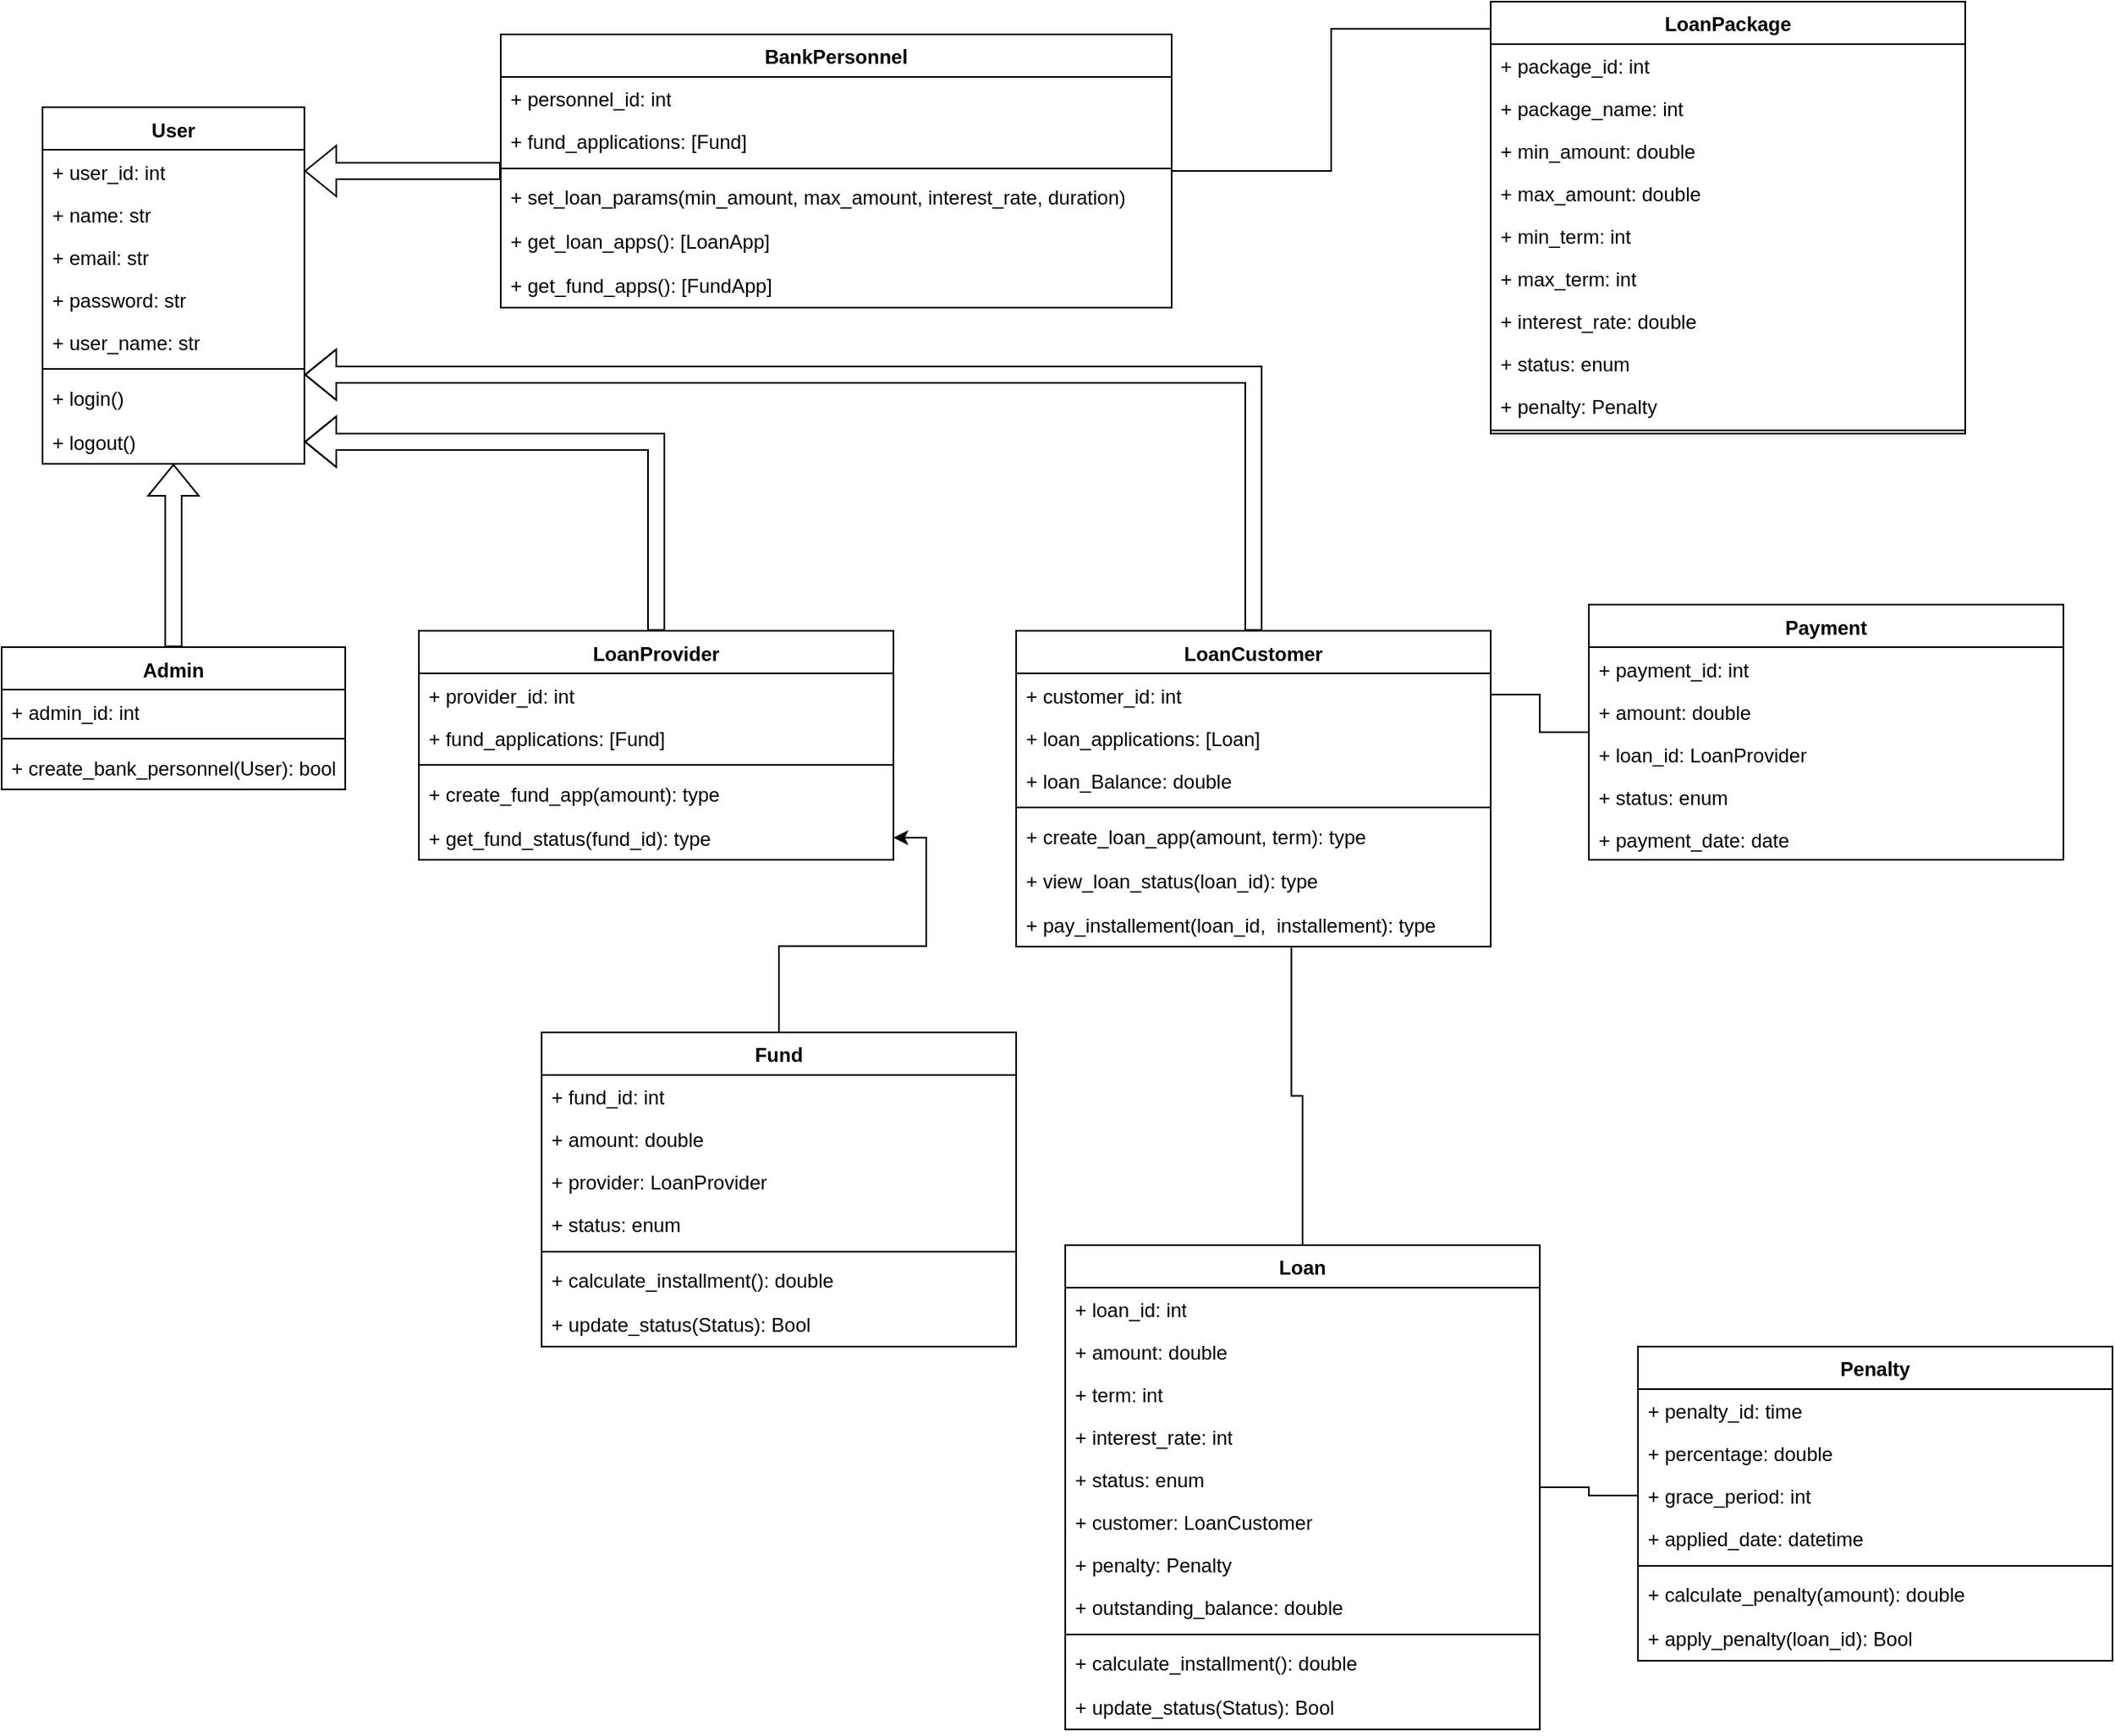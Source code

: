 <mxfile version="24.7.17">
  <diagram name="Page-1" id="BqweLF70NBLmLd73gdRz">
    <mxGraphModel dx="1481" dy="879" grid="1" gridSize="10" guides="1" tooltips="1" connect="1" arrows="1" fold="1" page="1" pageScale="1" pageWidth="850" pageHeight="1100" math="0" shadow="0">
      <root>
        <mxCell id="0" />
        <mxCell id="1" parent="0" />
        <mxCell id="TJfOzhWzyJGFN7yIEwpb-13" value="User" style="swimlane;fontStyle=1;align=center;verticalAlign=top;childLayout=stackLayout;horizontal=1;startSize=26;horizontalStack=0;resizeParent=1;resizeParentMax=0;resizeLast=0;collapsible=1;marginBottom=0;whiteSpace=wrap;html=1;" vertex="1" parent="1">
          <mxGeometry x="55" y="74.5" width="160" height="218" as="geometry" />
        </mxCell>
        <mxCell id="TJfOzhWzyJGFN7yIEwpb-14" value="+ user_id: int" style="text;strokeColor=none;fillColor=none;align=left;verticalAlign=top;spacingLeft=4;spacingRight=4;overflow=hidden;rotatable=0;points=[[0,0.5],[1,0.5]];portConstraint=eastwest;whiteSpace=wrap;html=1;" vertex="1" parent="TJfOzhWzyJGFN7yIEwpb-13">
          <mxGeometry y="26" width="160" height="26" as="geometry" />
        </mxCell>
        <mxCell id="TJfOzhWzyJGFN7yIEwpb-15" value="+ name: str" style="text;strokeColor=none;fillColor=none;align=left;verticalAlign=top;spacingLeft=4;spacingRight=4;overflow=hidden;rotatable=0;points=[[0,0.5],[1,0.5]];portConstraint=eastwest;whiteSpace=wrap;html=1;" vertex="1" parent="TJfOzhWzyJGFN7yIEwpb-13">
          <mxGeometry y="52" width="160" height="26" as="geometry" />
        </mxCell>
        <mxCell id="TJfOzhWzyJGFN7yIEwpb-16" value="+ email: str" style="text;strokeColor=none;fillColor=none;align=left;verticalAlign=top;spacingLeft=4;spacingRight=4;overflow=hidden;rotatable=0;points=[[0,0.5],[1,0.5]];portConstraint=eastwest;whiteSpace=wrap;html=1;" vertex="1" parent="TJfOzhWzyJGFN7yIEwpb-13">
          <mxGeometry y="78" width="160" height="26" as="geometry" />
        </mxCell>
        <mxCell id="TJfOzhWzyJGFN7yIEwpb-17" value="+ password: str" style="text;strokeColor=none;fillColor=none;align=left;verticalAlign=top;spacingLeft=4;spacingRight=4;overflow=hidden;rotatable=0;points=[[0,0.5],[1,0.5]];portConstraint=eastwest;whiteSpace=wrap;html=1;" vertex="1" parent="TJfOzhWzyJGFN7yIEwpb-13">
          <mxGeometry y="104" width="160" height="26" as="geometry" />
        </mxCell>
        <mxCell id="TJfOzhWzyJGFN7yIEwpb-18" value="+ user_name: str" style="text;strokeColor=none;fillColor=none;align=left;verticalAlign=top;spacingLeft=4;spacingRight=4;overflow=hidden;rotatable=0;points=[[0,0.5],[1,0.5]];portConstraint=eastwest;whiteSpace=wrap;html=1;" vertex="1" parent="TJfOzhWzyJGFN7yIEwpb-13">
          <mxGeometry y="130" width="160" height="26" as="geometry" />
        </mxCell>
        <mxCell id="TJfOzhWzyJGFN7yIEwpb-19" value="" style="line;strokeWidth=1;fillColor=none;align=left;verticalAlign=middle;spacingTop=-1;spacingLeft=3;spacingRight=3;rotatable=0;labelPosition=right;points=[];portConstraint=eastwest;strokeColor=inherit;" vertex="1" parent="TJfOzhWzyJGFN7yIEwpb-13">
          <mxGeometry y="156" width="160" height="8" as="geometry" />
        </mxCell>
        <mxCell id="TJfOzhWzyJGFN7yIEwpb-20" value="+ login()&amp;nbsp;" style="text;strokeColor=none;fillColor=none;align=left;verticalAlign=top;spacingLeft=4;spacingRight=4;overflow=hidden;rotatable=0;points=[[0,0.5],[1,0.5]];portConstraint=eastwest;whiteSpace=wrap;html=1;" vertex="1" parent="TJfOzhWzyJGFN7yIEwpb-13">
          <mxGeometry y="164" width="160" height="27" as="geometry" />
        </mxCell>
        <mxCell id="TJfOzhWzyJGFN7yIEwpb-21" value="+ logout()&amp;nbsp;" style="text;strokeColor=none;fillColor=none;align=left;verticalAlign=top;spacingLeft=4;spacingRight=4;overflow=hidden;rotatable=0;points=[[0,0.5],[1,0.5]];portConstraint=eastwest;whiteSpace=wrap;html=1;" vertex="1" parent="TJfOzhWzyJGFN7yIEwpb-13">
          <mxGeometry y="191" width="160" height="27" as="geometry" />
        </mxCell>
        <mxCell id="TJfOzhWzyJGFN7yIEwpb-128" style="edgeStyle=orthogonalEdgeStyle;rounded=0;orthogonalLoop=1;jettySize=auto;html=1;exitX=0.5;exitY=0;exitDx=0;exitDy=0;entryX=1;entryY=0.75;entryDx=0;entryDy=0;shape=flexArrow;" edge="1" parent="1" source="TJfOzhWzyJGFN7yIEwpb-23" target="TJfOzhWzyJGFN7yIEwpb-13">
          <mxGeometry relative="1" as="geometry" />
        </mxCell>
        <mxCell id="TJfOzhWzyJGFN7yIEwpb-23" value="LoanCustomer" style="swimlane;fontStyle=1;align=center;verticalAlign=top;childLayout=stackLayout;horizontal=1;startSize=26;horizontalStack=0;resizeParent=1;resizeParentMax=0;resizeLast=0;collapsible=1;marginBottom=0;whiteSpace=wrap;html=1;" vertex="1" parent="1">
          <mxGeometry x="650" y="394.5" width="290" height="193" as="geometry" />
        </mxCell>
        <mxCell id="TJfOzhWzyJGFN7yIEwpb-24" value="+ customer_id: int" style="text;strokeColor=none;fillColor=none;align=left;verticalAlign=top;spacingLeft=4;spacingRight=4;overflow=hidden;rotatable=0;points=[[0,0.5],[1,0.5]];portConstraint=eastwest;whiteSpace=wrap;html=1;" vertex="1" parent="TJfOzhWzyJGFN7yIEwpb-23">
          <mxGeometry y="26" width="290" height="26" as="geometry" />
        </mxCell>
        <mxCell id="TJfOzhWzyJGFN7yIEwpb-25" value="+ loan_applications: [Loan]" style="text;strokeColor=none;fillColor=none;align=left;verticalAlign=top;spacingLeft=4;spacingRight=4;overflow=hidden;rotatable=0;points=[[0,0.5],[1,0.5]];portConstraint=eastwest;whiteSpace=wrap;html=1;" vertex="1" parent="TJfOzhWzyJGFN7yIEwpb-23">
          <mxGeometry y="52" width="290" height="26" as="geometry" />
        </mxCell>
        <mxCell id="TJfOzhWzyJGFN7yIEwpb-123" value="+ loan_Balance: double" style="text;strokeColor=none;fillColor=none;align=left;verticalAlign=top;spacingLeft=4;spacingRight=4;overflow=hidden;rotatable=0;points=[[0,0.5],[1,0.5]];portConstraint=eastwest;whiteSpace=wrap;html=1;" vertex="1" parent="TJfOzhWzyJGFN7yIEwpb-23">
          <mxGeometry y="78" width="290" height="26" as="geometry" />
        </mxCell>
        <mxCell id="TJfOzhWzyJGFN7yIEwpb-29" value="" style="line;strokeWidth=1;fillColor=none;align=left;verticalAlign=middle;spacingTop=-1;spacingLeft=3;spacingRight=3;rotatable=0;labelPosition=right;points=[];portConstraint=eastwest;strokeColor=inherit;" vertex="1" parent="TJfOzhWzyJGFN7yIEwpb-23">
          <mxGeometry y="104" width="290" height="8" as="geometry" />
        </mxCell>
        <mxCell id="TJfOzhWzyJGFN7yIEwpb-30" value="+ create_loan_app(amount, term): type" style="text;strokeColor=none;fillColor=none;align=left;verticalAlign=top;spacingLeft=4;spacingRight=4;overflow=hidden;rotatable=0;points=[[0,0.5],[1,0.5]];portConstraint=eastwest;whiteSpace=wrap;html=1;" vertex="1" parent="TJfOzhWzyJGFN7yIEwpb-23">
          <mxGeometry y="112" width="290" height="27" as="geometry" />
        </mxCell>
        <mxCell id="TJfOzhWzyJGFN7yIEwpb-31" value="+ view_loan_status(loan_id): type" style="text;strokeColor=none;fillColor=none;align=left;verticalAlign=top;spacingLeft=4;spacingRight=4;overflow=hidden;rotatable=0;points=[[0,0.5],[1,0.5]];portConstraint=eastwest;whiteSpace=wrap;html=1;" vertex="1" parent="TJfOzhWzyJGFN7yIEwpb-23">
          <mxGeometry y="139" width="290" height="27" as="geometry" />
        </mxCell>
        <mxCell id="TJfOzhWzyJGFN7yIEwpb-32" value="+ pay_installement(loan_id,&amp;nbsp; installement): type" style="text;strokeColor=none;fillColor=none;align=left;verticalAlign=top;spacingLeft=4;spacingRight=4;overflow=hidden;rotatable=0;points=[[0,0.5],[1,0.5]];portConstraint=eastwest;whiteSpace=wrap;html=1;" vertex="1" parent="TJfOzhWzyJGFN7yIEwpb-23">
          <mxGeometry y="166" width="290" height="27" as="geometry" />
        </mxCell>
        <mxCell id="TJfOzhWzyJGFN7yIEwpb-125" style="edgeStyle=orthogonalEdgeStyle;rounded=0;orthogonalLoop=1;jettySize=auto;html=1;exitX=0.5;exitY=0;exitDx=0;exitDy=0;shape=flexArrow;" edge="1" parent="1" source="TJfOzhWzyJGFN7yIEwpb-33" target="TJfOzhWzyJGFN7yIEwpb-21">
          <mxGeometry relative="1" as="geometry" />
        </mxCell>
        <mxCell id="TJfOzhWzyJGFN7yIEwpb-33" value="LoanProvider" style="swimlane;fontStyle=1;align=center;verticalAlign=top;childLayout=stackLayout;horizontal=1;startSize=26;horizontalStack=0;resizeParent=1;resizeParentMax=0;resizeLast=0;collapsible=1;marginBottom=0;whiteSpace=wrap;html=1;" vertex="1" parent="1">
          <mxGeometry x="285" y="394.5" width="290" height="140" as="geometry" />
        </mxCell>
        <mxCell id="TJfOzhWzyJGFN7yIEwpb-34" value="+ provider_id: int" style="text;strokeColor=none;fillColor=none;align=left;verticalAlign=top;spacingLeft=4;spacingRight=4;overflow=hidden;rotatable=0;points=[[0,0.5],[1,0.5]];portConstraint=eastwest;whiteSpace=wrap;html=1;" vertex="1" parent="TJfOzhWzyJGFN7yIEwpb-33">
          <mxGeometry y="26" width="290" height="26" as="geometry" />
        </mxCell>
        <mxCell id="TJfOzhWzyJGFN7yIEwpb-35" value="+ fund_applications: [Fund]" style="text;strokeColor=none;fillColor=none;align=left;verticalAlign=top;spacingLeft=4;spacingRight=4;overflow=hidden;rotatable=0;points=[[0,0.5],[1,0.5]];portConstraint=eastwest;whiteSpace=wrap;html=1;" vertex="1" parent="TJfOzhWzyJGFN7yIEwpb-33">
          <mxGeometry y="52" width="290" height="26" as="geometry" />
        </mxCell>
        <mxCell id="TJfOzhWzyJGFN7yIEwpb-39" value="" style="line;strokeWidth=1;fillColor=none;align=left;verticalAlign=middle;spacingTop=-1;spacingLeft=3;spacingRight=3;rotatable=0;labelPosition=right;points=[];portConstraint=eastwest;strokeColor=inherit;" vertex="1" parent="TJfOzhWzyJGFN7yIEwpb-33">
          <mxGeometry y="78" width="290" height="8" as="geometry" />
        </mxCell>
        <mxCell id="TJfOzhWzyJGFN7yIEwpb-40" value="+ create_fund_app(amount): type" style="text;strokeColor=none;fillColor=none;align=left;verticalAlign=top;spacingLeft=4;spacingRight=4;overflow=hidden;rotatable=0;points=[[0,0.5],[1,0.5]];portConstraint=eastwest;whiteSpace=wrap;html=1;" vertex="1" parent="TJfOzhWzyJGFN7yIEwpb-33">
          <mxGeometry y="86" width="290" height="27" as="geometry" />
        </mxCell>
        <mxCell id="TJfOzhWzyJGFN7yIEwpb-41" value="+ get_fund_status(fund_id): type" style="text;strokeColor=none;fillColor=none;align=left;verticalAlign=top;spacingLeft=4;spacingRight=4;overflow=hidden;rotatable=0;points=[[0,0.5],[1,0.5]];portConstraint=eastwest;whiteSpace=wrap;html=1;" vertex="1" parent="TJfOzhWzyJGFN7yIEwpb-33">
          <mxGeometry y="113" width="290" height="27" as="geometry" />
        </mxCell>
        <mxCell id="TJfOzhWzyJGFN7yIEwpb-126" style="edgeStyle=orthogonalEdgeStyle;rounded=0;orthogonalLoop=1;jettySize=auto;html=1;shape=flexArrow;" edge="1" parent="1" source="TJfOzhWzyJGFN7yIEwpb-43" target="TJfOzhWzyJGFN7yIEwpb-14">
          <mxGeometry relative="1" as="geometry" />
        </mxCell>
        <mxCell id="TJfOzhWzyJGFN7yIEwpb-43" value="BankPersonnel" style="swimlane;fontStyle=1;align=center;verticalAlign=top;childLayout=stackLayout;horizontal=1;startSize=26;horizontalStack=0;resizeParent=1;resizeParentMax=0;resizeLast=0;collapsible=1;marginBottom=0;whiteSpace=wrap;html=1;" vertex="1" parent="1">
          <mxGeometry x="335" y="30" width="410" height="167" as="geometry" />
        </mxCell>
        <mxCell id="TJfOzhWzyJGFN7yIEwpb-44" value="+ personnel_id: int" style="text;strokeColor=none;fillColor=none;align=left;verticalAlign=top;spacingLeft=4;spacingRight=4;overflow=hidden;rotatable=0;points=[[0,0.5],[1,0.5]];portConstraint=eastwest;whiteSpace=wrap;html=1;" vertex="1" parent="TJfOzhWzyJGFN7yIEwpb-43">
          <mxGeometry y="26" width="410" height="26" as="geometry" />
        </mxCell>
        <mxCell id="TJfOzhWzyJGFN7yIEwpb-45" value="+ fund_applications: [Fund]" style="text;strokeColor=none;fillColor=none;align=left;verticalAlign=top;spacingLeft=4;spacingRight=4;overflow=hidden;rotatable=0;points=[[0,0.5],[1,0.5]];portConstraint=eastwest;whiteSpace=wrap;html=1;" vertex="1" parent="TJfOzhWzyJGFN7yIEwpb-43">
          <mxGeometry y="52" width="410" height="26" as="geometry" />
        </mxCell>
        <mxCell id="TJfOzhWzyJGFN7yIEwpb-46" value="" style="line;strokeWidth=1;fillColor=none;align=left;verticalAlign=middle;spacingTop=-1;spacingLeft=3;spacingRight=3;rotatable=0;labelPosition=right;points=[];portConstraint=eastwest;strokeColor=inherit;" vertex="1" parent="TJfOzhWzyJGFN7yIEwpb-43">
          <mxGeometry y="78" width="410" height="8" as="geometry" />
        </mxCell>
        <mxCell id="TJfOzhWzyJGFN7yIEwpb-47" value="+ set_loan_params(min_amount, max_amount, interest_rate, duration)" style="text;strokeColor=none;fillColor=none;align=left;verticalAlign=top;spacingLeft=4;spacingRight=4;overflow=hidden;rotatable=0;points=[[0,0.5],[1,0.5]];portConstraint=eastwest;whiteSpace=wrap;html=1;" vertex="1" parent="TJfOzhWzyJGFN7yIEwpb-43">
          <mxGeometry y="86" width="410" height="27" as="geometry" />
        </mxCell>
        <mxCell id="TJfOzhWzyJGFN7yIEwpb-48" value="+ get_loan_apps(): [LoanApp]" style="text;strokeColor=none;fillColor=none;align=left;verticalAlign=top;spacingLeft=4;spacingRight=4;overflow=hidden;rotatable=0;points=[[0,0.5],[1,0.5]];portConstraint=eastwest;whiteSpace=wrap;html=1;" vertex="1" parent="TJfOzhWzyJGFN7yIEwpb-43">
          <mxGeometry y="113" width="410" height="27" as="geometry" />
        </mxCell>
        <mxCell id="TJfOzhWzyJGFN7yIEwpb-49" value="+ get_fund_apps(): [FundApp]" style="text;strokeColor=none;fillColor=none;align=left;verticalAlign=top;spacingLeft=4;spacingRight=4;overflow=hidden;rotatable=0;points=[[0,0.5],[1,0.5]];portConstraint=eastwest;whiteSpace=wrap;html=1;" vertex="1" parent="TJfOzhWzyJGFN7yIEwpb-43">
          <mxGeometry y="140" width="410" height="27" as="geometry" />
        </mxCell>
        <mxCell id="TJfOzhWzyJGFN7yIEwpb-124" style="edgeStyle=orthogonalEdgeStyle;rounded=0;orthogonalLoop=1;jettySize=auto;html=1;exitX=0.5;exitY=0;exitDx=0;exitDy=0;entryX=0.5;entryY=1;entryDx=0;entryDy=0;shape=flexArrow;" edge="1" parent="1" source="TJfOzhWzyJGFN7yIEwpb-50" target="TJfOzhWzyJGFN7yIEwpb-13">
          <mxGeometry relative="1" as="geometry" />
        </mxCell>
        <mxCell id="TJfOzhWzyJGFN7yIEwpb-50" value="Admin" style="swimlane;fontStyle=1;align=center;verticalAlign=top;childLayout=stackLayout;horizontal=1;startSize=26;horizontalStack=0;resizeParent=1;resizeParentMax=0;resizeLast=0;collapsible=1;marginBottom=0;whiteSpace=wrap;html=1;" vertex="1" parent="1">
          <mxGeometry x="30" y="404.5" width="210" height="87" as="geometry" />
        </mxCell>
        <mxCell id="TJfOzhWzyJGFN7yIEwpb-51" value="+ admin_id: int" style="text;strokeColor=none;fillColor=none;align=left;verticalAlign=top;spacingLeft=4;spacingRight=4;overflow=hidden;rotatable=0;points=[[0,0.5],[1,0.5]];portConstraint=eastwest;whiteSpace=wrap;html=1;" vertex="1" parent="TJfOzhWzyJGFN7yIEwpb-50">
          <mxGeometry y="26" width="210" height="26" as="geometry" />
        </mxCell>
        <mxCell id="TJfOzhWzyJGFN7yIEwpb-56" value="" style="line;strokeWidth=1;fillColor=none;align=left;verticalAlign=middle;spacingTop=-1;spacingLeft=3;spacingRight=3;rotatable=0;labelPosition=right;points=[];portConstraint=eastwest;strokeColor=inherit;" vertex="1" parent="TJfOzhWzyJGFN7yIEwpb-50">
          <mxGeometry y="52" width="210" height="8" as="geometry" />
        </mxCell>
        <mxCell id="TJfOzhWzyJGFN7yIEwpb-57" value="+ create_bank_personnel(User): bool" style="text;strokeColor=none;fillColor=none;align=left;verticalAlign=top;spacingLeft=4;spacingRight=4;overflow=hidden;rotatable=0;points=[[0,0.5],[1,0.5]];portConstraint=eastwest;whiteSpace=wrap;html=1;" vertex="1" parent="TJfOzhWzyJGFN7yIEwpb-50">
          <mxGeometry y="60" width="210" height="27" as="geometry" />
        </mxCell>
        <mxCell id="TJfOzhWzyJGFN7yIEwpb-58" value="Loan" style="swimlane;fontStyle=1;align=center;verticalAlign=top;childLayout=stackLayout;horizontal=1;startSize=26;horizontalStack=0;resizeParent=1;resizeParentMax=0;resizeLast=0;collapsible=1;marginBottom=0;whiteSpace=wrap;html=1;" vertex="1" parent="1">
          <mxGeometry x="680" y="770" width="290" height="296" as="geometry" />
        </mxCell>
        <mxCell id="TJfOzhWzyJGFN7yIEwpb-59" value="+ loan_id: int" style="text;strokeColor=none;fillColor=none;align=left;verticalAlign=top;spacingLeft=4;spacingRight=4;overflow=hidden;rotatable=0;points=[[0,0.5],[1,0.5]];portConstraint=eastwest;whiteSpace=wrap;html=1;" vertex="1" parent="TJfOzhWzyJGFN7yIEwpb-58">
          <mxGeometry y="26" width="290" height="26" as="geometry" />
        </mxCell>
        <mxCell id="TJfOzhWzyJGFN7yIEwpb-60" value="+ amount: double" style="text;strokeColor=none;fillColor=none;align=left;verticalAlign=top;spacingLeft=4;spacingRight=4;overflow=hidden;rotatable=0;points=[[0,0.5],[1,0.5]];portConstraint=eastwest;whiteSpace=wrap;html=1;" vertex="1" parent="TJfOzhWzyJGFN7yIEwpb-58">
          <mxGeometry y="52" width="290" height="26" as="geometry" />
        </mxCell>
        <mxCell id="TJfOzhWzyJGFN7yIEwpb-61" value="+ term: int" style="text;strokeColor=none;fillColor=none;align=left;verticalAlign=top;spacingLeft=4;spacingRight=4;overflow=hidden;rotatable=0;points=[[0,0.5],[1,0.5]];portConstraint=eastwest;whiteSpace=wrap;html=1;" vertex="1" parent="TJfOzhWzyJGFN7yIEwpb-58">
          <mxGeometry y="78" width="290" height="26" as="geometry" />
        </mxCell>
        <mxCell id="TJfOzhWzyJGFN7yIEwpb-62" value="+ interest_rate: int" style="text;strokeColor=none;fillColor=none;align=left;verticalAlign=top;spacingLeft=4;spacingRight=4;overflow=hidden;rotatable=0;points=[[0,0.5],[1,0.5]];portConstraint=eastwest;whiteSpace=wrap;html=1;" vertex="1" parent="TJfOzhWzyJGFN7yIEwpb-58">
          <mxGeometry y="104" width="290" height="26" as="geometry" />
        </mxCell>
        <mxCell id="TJfOzhWzyJGFN7yIEwpb-63" value="+ status: enum" style="text;strokeColor=none;fillColor=none;align=left;verticalAlign=top;spacingLeft=4;spacingRight=4;overflow=hidden;rotatable=0;points=[[0,0.5],[1,0.5]];portConstraint=eastwest;whiteSpace=wrap;html=1;" vertex="1" parent="TJfOzhWzyJGFN7yIEwpb-58">
          <mxGeometry y="130" width="290" height="26" as="geometry" />
        </mxCell>
        <mxCell id="TJfOzhWzyJGFN7yIEwpb-76" value="+ customer: LoanCustomer" style="text;strokeColor=none;fillColor=none;align=left;verticalAlign=top;spacingLeft=4;spacingRight=4;overflow=hidden;rotatable=0;points=[[0,0.5],[1,0.5]];portConstraint=eastwest;whiteSpace=wrap;html=1;" vertex="1" parent="TJfOzhWzyJGFN7yIEwpb-58">
          <mxGeometry y="156" width="290" height="26" as="geometry" />
        </mxCell>
        <mxCell id="TJfOzhWzyJGFN7yIEwpb-85" value="+ penalty: Penalty" style="text;strokeColor=none;fillColor=none;align=left;verticalAlign=top;spacingLeft=4;spacingRight=4;overflow=hidden;rotatable=0;points=[[0,0.5],[1,0.5]];portConstraint=eastwest;whiteSpace=wrap;html=1;" vertex="1" parent="TJfOzhWzyJGFN7yIEwpb-58">
          <mxGeometry y="182" width="290" height="26" as="geometry" />
        </mxCell>
        <mxCell id="TJfOzhWzyJGFN7yIEwpb-86" value="+ outstanding_balance: double" style="text;strokeColor=none;fillColor=none;align=left;verticalAlign=top;spacingLeft=4;spacingRight=4;overflow=hidden;rotatable=0;points=[[0,0.5],[1,0.5]];portConstraint=eastwest;whiteSpace=wrap;html=1;" vertex="1" parent="TJfOzhWzyJGFN7yIEwpb-58">
          <mxGeometry y="208" width="290" height="26" as="geometry" />
        </mxCell>
        <mxCell id="TJfOzhWzyJGFN7yIEwpb-64" value="" style="line;strokeWidth=1;fillColor=none;align=left;verticalAlign=middle;spacingTop=-1;spacingLeft=3;spacingRight=3;rotatable=0;labelPosition=right;points=[];portConstraint=eastwest;strokeColor=inherit;" vertex="1" parent="TJfOzhWzyJGFN7yIEwpb-58">
          <mxGeometry y="234" width="290" height="8" as="geometry" />
        </mxCell>
        <mxCell id="TJfOzhWzyJGFN7yIEwpb-65" value="+ calculate_installment(): double" style="text;strokeColor=none;fillColor=none;align=left;verticalAlign=top;spacingLeft=4;spacingRight=4;overflow=hidden;rotatable=0;points=[[0,0.5],[1,0.5]];portConstraint=eastwest;whiteSpace=wrap;html=1;" vertex="1" parent="TJfOzhWzyJGFN7yIEwpb-58">
          <mxGeometry y="242" width="290" height="27" as="geometry" />
        </mxCell>
        <mxCell id="TJfOzhWzyJGFN7yIEwpb-66" value="+ update_status(Status): Bool" style="text;strokeColor=none;fillColor=none;align=left;verticalAlign=top;spacingLeft=4;spacingRight=4;overflow=hidden;rotatable=0;points=[[0,0.5],[1,0.5]];portConstraint=eastwest;whiteSpace=wrap;html=1;" vertex="1" parent="TJfOzhWzyJGFN7yIEwpb-58">
          <mxGeometry y="269" width="290" height="27" as="geometry" />
        </mxCell>
        <mxCell id="TJfOzhWzyJGFN7yIEwpb-132" style="edgeStyle=orthogonalEdgeStyle;rounded=0;orthogonalLoop=1;jettySize=auto;html=1;" edge="1" parent="1" source="TJfOzhWzyJGFN7yIEwpb-67" target="TJfOzhWzyJGFN7yIEwpb-41">
          <mxGeometry relative="1" as="geometry" />
        </mxCell>
        <mxCell id="TJfOzhWzyJGFN7yIEwpb-67" value="Fund" style="swimlane;fontStyle=1;align=center;verticalAlign=top;childLayout=stackLayout;horizontal=1;startSize=26;horizontalStack=0;resizeParent=1;resizeParentMax=0;resizeLast=0;collapsible=1;marginBottom=0;whiteSpace=wrap;html=1;" vertex="1" parent="1">
          <mxGeometry x="360" y="640" width="290" height="192" as="geometry" />
        </mxCell>
        <mxCell id="TJfOzhWzyJGFN7yIEwpb-68" value="+ fund_id: int" style="text;strokeColor=none;fillColor=none;align=left;verticalAlign=top;spacingLeft=4;spacingRight=4;overflow=hidden;rotatable=0;points=[[0,0.5],[1,0.5]];portConstraint=eastwest;whiteSpace=wrap;html=1;" vertex="1" parent="TJfOzhWzyJGFN7yIEwpb-67">
          <mxGeometry y="26" width="290" height="26" as="geometry" />
        </mxCell>
        <mxCell id="TJfOzhWzyJGFN7yIEwpb-69" value="+ amount: double" style="text;strokeColor=none;fillColor=none;align=left;verticalAlign=top;spacingLeft=4;spacingRight=4;overflow=hidden;rotatable=0;points=[[0,0.5],[1,0.5]];portConstraint=eastwest;whiteSpace=wrap;html=1;" vertex="1" parent="TJfOzhWzyJGFN7yIEwpb-67">
          <mxGeometry y="52" width="290" height="26" as="geometry" />
        </mxCell>
        <mxCell id="TJfOzhWzyJGFN7yIEwpb-71" value="+ provider: LoanProvider" style="text;strokeColor=none;fillColor=none;align=left;verticalAlign=top;spacingLeft=4;spacingRight=4;overflow=hidden;rotatable=0;points=[[0,0.5],[1,0.5]];portConstraint=eastwest;whiteSpace=wrap;html=1;" vertex="1" parent="TJfOzhWzyJGFN7yIEwpb-67">
          <mxGeometry y="78" width="290" height="26" as="geometry" />
        </mxCell>
        <mxCell id="TJfOzhWzyJGFN7yIEwpb-72" value="+ status: enum" style="text;strokeColor=none;fillColor=none;align=left;verticalAlign=top;spacingLeft=4;spacingRight=4;overflow=hidden;rotatable=0;points=[[0,0.5],[1,0.5]];portConstraint=eastwest;whiteSpace=wrap;html=1;" vertex="1" parent="TJfOzhWzyJGFN7yIEwpb-67">
          <mxGeometry y="104" width="290" height="26" as="geometry" />
        </mxCell>
        <mxCell id="TJfOzhWzyJGFN7yIEwpb-73" value="" style="line;strokeWidth=1;fillColor=none;align=left;verticalAlign=middle;spacingTop=-1;spacingLeft=3;spacingRight=3;rotatable=0;labelPosition=right;points=[];portConstraint=eastwest;strokeColor=inherit;" vertex="1" parent="TJfOzhWzyJGFN7yIEwpb-67">
          <mxGeometry y="130" width="290" height="8" as="geometry" />
        </mxCell>
        <mxCell id="TJfOzhWzyJGFN7yIEwpb-74" value="+ calculate_installment(): double" style="text;strokeColor=none;fillColor=none;align=left;verticalAlign=top;spacingLeft=4;spacingRight=4;overflow=hidden;rotatable=0;points=[[0,0.5],[1,0.5]];portConstraint=eastwest;whiteSpace=wrap;html=1;" vertex="1" parent="TJfOzhWzyJGFN7yIEwpb-67">
          <mxGeometry y="138" width="290" height="27" as="geometry" />
        </mxCell>
        <mxCell id="TJfOzhWzyJGFN7yIEwpb-75" value="+ update_status(Status): Bool" style="text;strokeColor=none;fillColor=none;align=left;verticalAlign=top;spacingLeft=4;spacingRight=4;overflow=hidden;rotatable=0;points=[[0,0.5],[1,0.5]];portConstraint=eastwest;whiteSpace=wrap;html=1;" vertex="1" parent="TJfOzhWzyJGFN7yIEwpb-67">
          <mxGeometry y="165" width="290" height="27" as="geometry" />
        </mxCell>
        <mxCell id="TJfOzhWzyJGFN7yIEwpb-77" value="Penalty" style="swimlane;fontStyle=1;align=center;verticalAlign=top;childLayout=stackLayout;horizontal=1;startSize=26;horizontalStack=0;resizeParent=1;resizeParentMax=0;resizeLast=0;collapsible=1;marginBottom=0;whiteSpace=wrap;html=1;" vertex="1" parent="1">
          <mxGeometry x="1030" y="832" width="290" height="192" as="geometry" />
        </mxCell>
        <mxCell id="TJfOzhWzyJGFN7yIEwpb-87" value="+ penalty_id: time" style="text;strokeColor=none;fillColor=none;align=left;verticalAlign=top;spacingLeft=4;spacingRight=4;overflow=hidden;rotatable=0;points=[[0,0.5],[1,0.5]];portConstraint=eastwest;whiteSpace=wrap;html=1;" vertex="1" parent="TJfOzhWzyJGFN7yIEwpb-77">
          <mxGeometry y="26" width="290" height="26" as="geometry" />
        </mxCell>
        <mxCell id="TJfOzhWzyJGFN7yIEwpb-79" value="+ percentage: double" style="text;strokeColor=none;fillColor=none;align=left;verticalAlign=top;spacingLeft=4;spacingRight=4;overflow=hidden;rotatable=0;points=[[0,0.5],[1,0.5]];portConstraint=eastwest;whiteSpace=wrap;html=1;" vertex="1" parent="TJfOzhWzyJGFN7yIEwpb-77">
          <mxGeometry y="52" width="290" height="26" as="geometry" />
        </mxCell>
        <mxCell id="TJfOzhWzyJGFN7yIEwpb-88" value="+ grace_period: int" style="text;strokeColor=none;fillColor=none;align=left;verticalAlign=top;spacingLeft=4;spacingRight=4;overflow=hidden;rotatable=0;points=[[0,0.5],[1,0.5]];portConstraint=eastwest;whiteSpace=wrap;html=1;" vertex="1" parent="TJfOzhWzyJGFN7yIEwpb-77">
          <mxGeometry y="78" width="290" height="26" as="geometry" />
        </mxCell>
        <mxCell id="TJfOzhWzyJGFN7yIEwpb-89" value="+ applied_date: datetime" style="text;strokeColor=none;fillColor=none;align=left;verticalAlign=top;spacingLeft=4;spacingRight=4;overflow=hidden;rotatable=0;points=[[0,0.5],[1,0.5]];portConstraint=eastwest;whiteSpace=wrap;html=1;" vertex="1" parent="TJfOzhWzyJGFN7yIEwpb-77">
          <mxGeometry y="104" width="290" height="26" as="geometry" />
        </mxCell>
        <mxCell id="TJfOzhWzyJGFN7yIEwpb-82" value="" style="line;strokeWidth=1;fillColor=none;align=left;verticalAlign=middle;spacingTop=-1;spacingLeft=3;spacingRight=3;rotatable=0;labelPosition=right;points=[];portConstraint=eastwest;strokeColor=inherit;" vertex="1" parent="TJfOzhWzyJGFN7yIEwpb-77">
          <mxGeometry y="130" width="290" height="8" as="geometry" />
        </mxCell>
        <mxCell id="TJfOzhWzyJGFN7yIEwpb-83" value="+ calculate_penalty(amount): double" style="text;strokeColor=none;fillColor=none;align=left;verticalAlign=top;spacingLeft=4;spacingRight=4;overflow=hidden;rotatable=0;points=[[0,0.5],[1,0.5]];portConstraint=eastwest;whiteSpace=wrap;html=1;" vertex="1" parent="TJfOzhWzyJGFN7yIEwpb-77">
          <mxGeometry y="138" width="290" height="27" as="geometry" />
        </mxCell>
        <mxCell id="TJfOzhWzyJGFN7yIEwpb-90" value="+ apply_penalty(loan_id): Bool" style="text;strokeColor=none;fillColor=none;align=left;verticalAlign=top;spacingLeft=4;spacingRight=4;overflow=hidden;rotatable=0;points=[[0,0.5],[1,0.5]];portConstraint=eastwest;whiteSpace=wrap;html=1;" vertex="1" parent="TJfOzhWzyJGFN7yIEwpb-77">
          <mxGeometry y="165" width="290" height="27" as="geometry" />
        </mxCell>
        <mxCell id="TJfOzhWzyJGFN7yIEwpb-99" value="Payment" style="swimlane;fontStyle=1;align=center;verticalAlign=top;childLayout=stackLayout;horizontal=1;startSize=26;horizontalStack=0;resizeParent=1;resizeParentMax=0;resizeLast=0;collapsible=1;marginBottom=0;whiteSpace=wrap;html=1;" vertex="1" parent="1">
          <mxGeometry x="1000" y="378.5" width="290" height="156" as="geometry" />
        </mxCell>
        <mxCell id="TJfOzhWzyJGFN7yIEwpb-100" value="+ payment_id: int" style="text;strokeColor=none;fillColor=none;align=left;verticalAlign=top;spacingLeft=4;spacingRight=4;overflow=hidden;rotatable=0;points=[[0,0.5],[1,0.5]];portConstraint=eastwest;whiteSpace=wrap;html=1;" vertex="1" parent="TJfOzhWzyJGFN7yIEwpb-99">
          <mxGeometry y="26" width="290" height="26" as="geometry" />
        </mxCell>
        <mxCell id="TJfOzhWzyJGFN7yIEwpb-101" value="+ amount: double" style="text;strokeColor=none;fillColor=none;align=left;verticalAlign=top;spacingLeft=4;spacingRight=4;overflow=hidden;rotatable=0;points=[[0,0.5],[1,0.5]];portConstraint=eastwest;whiteSpace=wrap;html=1;" vertex="1" parent="TJfOzhWzyJGFN7yIEwpb-99">
          <mxGeometry y="52" width="290" height="26" as="geometry" />
        </mxCell>
        <mxCell id="TJfOzhWzyJGFN7yIEwpb-102" value="+ loan_id: LoanProvider" style="text;strokeColor=none;fillColor=none;align=left;verticalAlign=top;spacingLeft=4;spacingRight=4;overflow=hidden;rotatable=0;points=[[0,0.5],[1,0.5]];portConstraint=eastwest;whiteSpace=wrap;html=1;" vertex="1" parent="TJfOzhWzyJGFN7yIEwpb-99">
          <mxGeometry y="78" width="290" height="26" as="geometry" />
        </mxCell>
        <mxCell id="TJfOzhWzyJGFN7yIEwpb-103" value="+ status: enum" style="text;strokeColor=none;fillColor=none;align=left;verticalAlign=top;spacingLeft=4;spacingRight=4;overflow=hidden;rotatable=0;points=[[0,0.5],[1,0.5]];portConstraint=eastwest;whiteSpace=wrap;html=1;" vertex="1" parent="TJfOzhWzyJGFN7yIEwpb-99">
          <mxGeometry y="104" width="290" height="26" as="geometry" />
        </mxCell>
        <mxCell id="TJfOzhWzyJGFN7yIEwpb-107" value="+ payment_date: date" style="text;strokeColor=none;fillColor=none;align=left;verticalAlign=top;spacingLeft=4;spacingRight=4;overflow=hidden;rotatable=0;points=[[0,0.5],[1,0.5]];portConstraint=eastwest;whiteSpace=wrap;html=1;" vertex="1" parent="TJfOzhWzyJGFN7yIEwpb-99">
          <mxGeometry y="130" width="290" height="26" as="geometry" />
        </mxCell>
        <mxCell id="TJfOzhWzyJGFN7yIEwpb-108" value="LoanPackage" style="swimlane;fontStyle=1;align=center;verticalAlign=top;childLayout=stackLayout;horizontal=1;startSize=26;horizontalStack=0;resizeParent=1;resizeParentMax=0;resizeLast=0;collapsible=1;marginBottom=0;whiteSpace=wrap;html=1;" vertex="1" parent="1">
          <mxGeometry x="940" y="10" width="290" height="264" as="geometry" />
        </mxCell>
        <mxCell id="TJfOzhWzyJGFN7yIEwpb-109" value="+ package_id: int" style="text;strokeColor=none;fillColor=none;align=left;verticalAlign=top;spacingLeft=4;spacingRight=4;overflow=hidden;rotatable=0;points=[[0,0.5],[1,0.5]];portConstraint=eastwest;whiteSpace=wrap;html=1;" vertex="1" parent="TJfOzhWzyJGFN7yIEwpb-108">
          <mxGeometry y="26" width="290" height="26" as="geometry" />
        </mxCell>
        <mxCell id="TJfOzhWzyJGFN7yIEwpb-120" value="+ package_name: int" style="text;strokeColor=none;fillColor=none;align=left;verticalAlign=top;spacingLeft=4;spacingRight=4;overflow=hidden;rotatable=0;points=[[0,0.5],[1,0.5]];portConstraint=eastwest;whiteSpace=wrap;html=1;" vertex="1" parent="TJfOzhWzyJGFN7yIEwpb-108">
          <mxGeometry y="52" width="290" height="26" as="geometry" />
        </mxCell>
        <mxCell id="TJfOzhWzyJGFN7yIEwpb-110" value="+ min_amount: double" style="text;strokeColor=none;fillColor=none;align=left;verticalAlign=top;spacingLeft=4;spacingRight=4;overflow=hidden;rotatable=0;points=[[0,0.5],[1,0.5]];portConstraint=eastwest;whiteSpace=wrap;html=1;" vertex="1" parent="TJfOzhWzyJGFN7yIEwpb-108">
          <mxGeometry y="78" width="290" height="26" as="geometry" />
        </mxCell>
        <mxCell id="TJfOzhWzyJGFN7yIEwpb-114" value="+ max_amount: double" style="text;strokeColor=none;fillColor=none;align=left;verticalAlign=top;spacingLeft=4;spacingRight=4;overflow=hidden;rotatable=0;points=[[0,0.5],[1,0.5]];portConstraint=eastwest;whiteSpace=wrap;html=1;" vertex="1" parent="TJfOzhWzyJGFN7yIEwpb-108">
          <mxGeometry y="104" width="290" height="26" as="geometry" />
        </mxCell>
        <mxCell id="TJfOzhWzyJGFN7yIEwpb-111" value="+ min_term: int" style="text;strokeColor=none;fillColor=none;align=left;verticalAlign=top;spacingLeft=4;spacingRight=4;overflow=hidden;rotatable=0;points=[[0,0.5],[1,0.5]];portConstraint=eastwest;whiteSpace=wrap;html=1;" vertex="1" parent="TJfOzhWzyJGFN7yIEwpb-108">
          <mxGeometry y="130" width="290" height="26" as="geometry" />
        </mxCell>
        <mxCell id="TJfOzhWzyJGFN7yIEwpb-122" value="+ max_term: int" style="text;strokeColor=none;fillColor=none;align=left;verticalAlign=top;spacingLeft=4;spacingRight=4;overflow=hidden;rotatable=0;points=[[0,0.5],[1,0.5]];portConstraint=eastwest;whiteSpace=wrap;html=1;" vertex="1" parent="TJfOzhWzyJGFN7yIEwpb-108">
          <mxGeometry y="156" width="290" height="26" as="geometry" />
        </mxCell>
        <mxCell id="TJfOzhWzyJGFN7yIEwpb-112" value="+ interest_rate: double" style="text;strokeColor=none;fillColor=none;align=left;verticalAlign=top;spacingLeft=4;spacingRight=4;overflow=hidden;rotatable=0;points=[[0,0.5],[1,0.5]];portConstraint=eastwest;whiteSpace=wrap;html=1;" vertex="1" parent="TJfOzhWzyJGFN7yIEwpb-108">
          <mxGeometry y="182" width="290" height="26" as="geometry" />
        </mxCell>
        <mxCell id="TJfOzhWzyJGFN7yIEwpb-113" value="+ status: enum" style="text;strokeColor=none;fillColor=none;align=left;verticalAlign=top;spacingLeft=4;spacingRight=4;overflow=hidden;rotatable=0;points=[[0,0.5],[1,0.5]];portConstraint=eastwest;whiteSpace=wrap;html=1;" vertex="1" parent="TJfOzhWzyJGFN7yIEwpb-108">
          <mxGeometry y="208" width="290" height="26" as="geometry" />
        </mxCell>
        <mxCell id="TJfOzhWzyJGFN7yIEwpb-115" value="+ penalty: Penalty" style="text;strokeColor=none;fillColor=none;align=left;verticalAlign=top;spacingLeft=4;spacingRight=4;overflow=hidden;rotatable=0;points=[[0,0.5],[1,0.5]];portConstraint=eastwest;whiteSpace=wrap;html=1;" vertex="1" parent="TJfOzhWzyJGFN7yIEwpb-108">
          <mxGeometry y="234" width="290" height="26" as="geometry" />
        </mxCell>
        <mxCell id="TJfOzhWzyJGFN7yIEwpb-117" value="" style="line;strokeWidth=1;fillColor=none;align=left;verticalAlign=middle;spacingTop=-1;spacingLeft=3;spacingRight=3;rotatable=0;labelPosition=right;points=[];portConstraint=eastwest;strokeColor=inherit;" vertex="1" parent="TJfOzhWzyJGFN7yIEwpb-108">
          <mxGeometry y="260" width="290" height="4" as="geometry" />
        </mxCell>
        <mxCell id="TJfOzhWzyJGFN7yIEwpb-130" style="edgeStyle=orthogonalEdgeStyle;rounded=0;orthogonalLoop=1;jettySize=auto;html=1;entryX=-0.001;entryY=0.063;entryDx=0;entryDy=0;entryPerimeter=0;endArrow=none;endFill=0;" edge="1" parent="1" source="TJfOzhWzyJGFN7yIEwpb-43" target="TJfOzhWzyJGFN7yIEwpb-108">
          <mxGeometry relative="1" as="geometry" />
        </mxCell>
        <mxCell id="TJfOzhWzyJGFN7yIEwpb-131" style="edgeStyle=orthogonalEdgeStyle;rounded=0;orthogonalLoop=1;jettySize=auto;html=1;exitX=1;exitY=0.5;exitDx=0;exitDy=0;endArrow=none;endFill=0;" edge="1" parent="1" source="TJfOzhWzyJGFN7yIEwpb-24" target="TJfOzhWzyJGFN7yIEwpb-99">
          <mxGeometry relative="1" as="geometry" />
        </mxCell>
        <mxCell id="TJfOzhWzyJGFN7yIEwpb-133" style="edgeStyle=orthogonalEdgeStyle;rounded=0;orthogonalLoop=1;jettySize=auto;html=1;entryX=0.58;entryY=1.024;entryDx=0;entryDy=0;entryPerimeter=0;endArrow=none;endFill=0;" edge="1" parent="1" source="TJfOzhWzyJGFN7yIEwpb-58" target="TJfOzhWzyJGFN7yIEwpb-32">
          <mxGeometry relative="1" as="geometry" />
        </mxCell>
        <mxCell id="TJfOzhWzyJGFN7yIEwpb-134" style="edgeStyle=orthogonalEdgeStyle;rounded=0;orthogonalLoop=1;jettySize=auto;html=1;exitX=0;exitY=0.5;exitDx=0;exitDy=0;endArrow=none;endFill=0;" edge="1" parent="1" source="TJfOzhWzyJGFN7yIEwpb-88" target="TJfOzhWzyJGFN7yIEwpb-58">
          <mxGeometry relative="1" as="geometry" />
        </mxCell>
      </root>
    </mxGraphModel>
  </diagram>
</mxfile>
